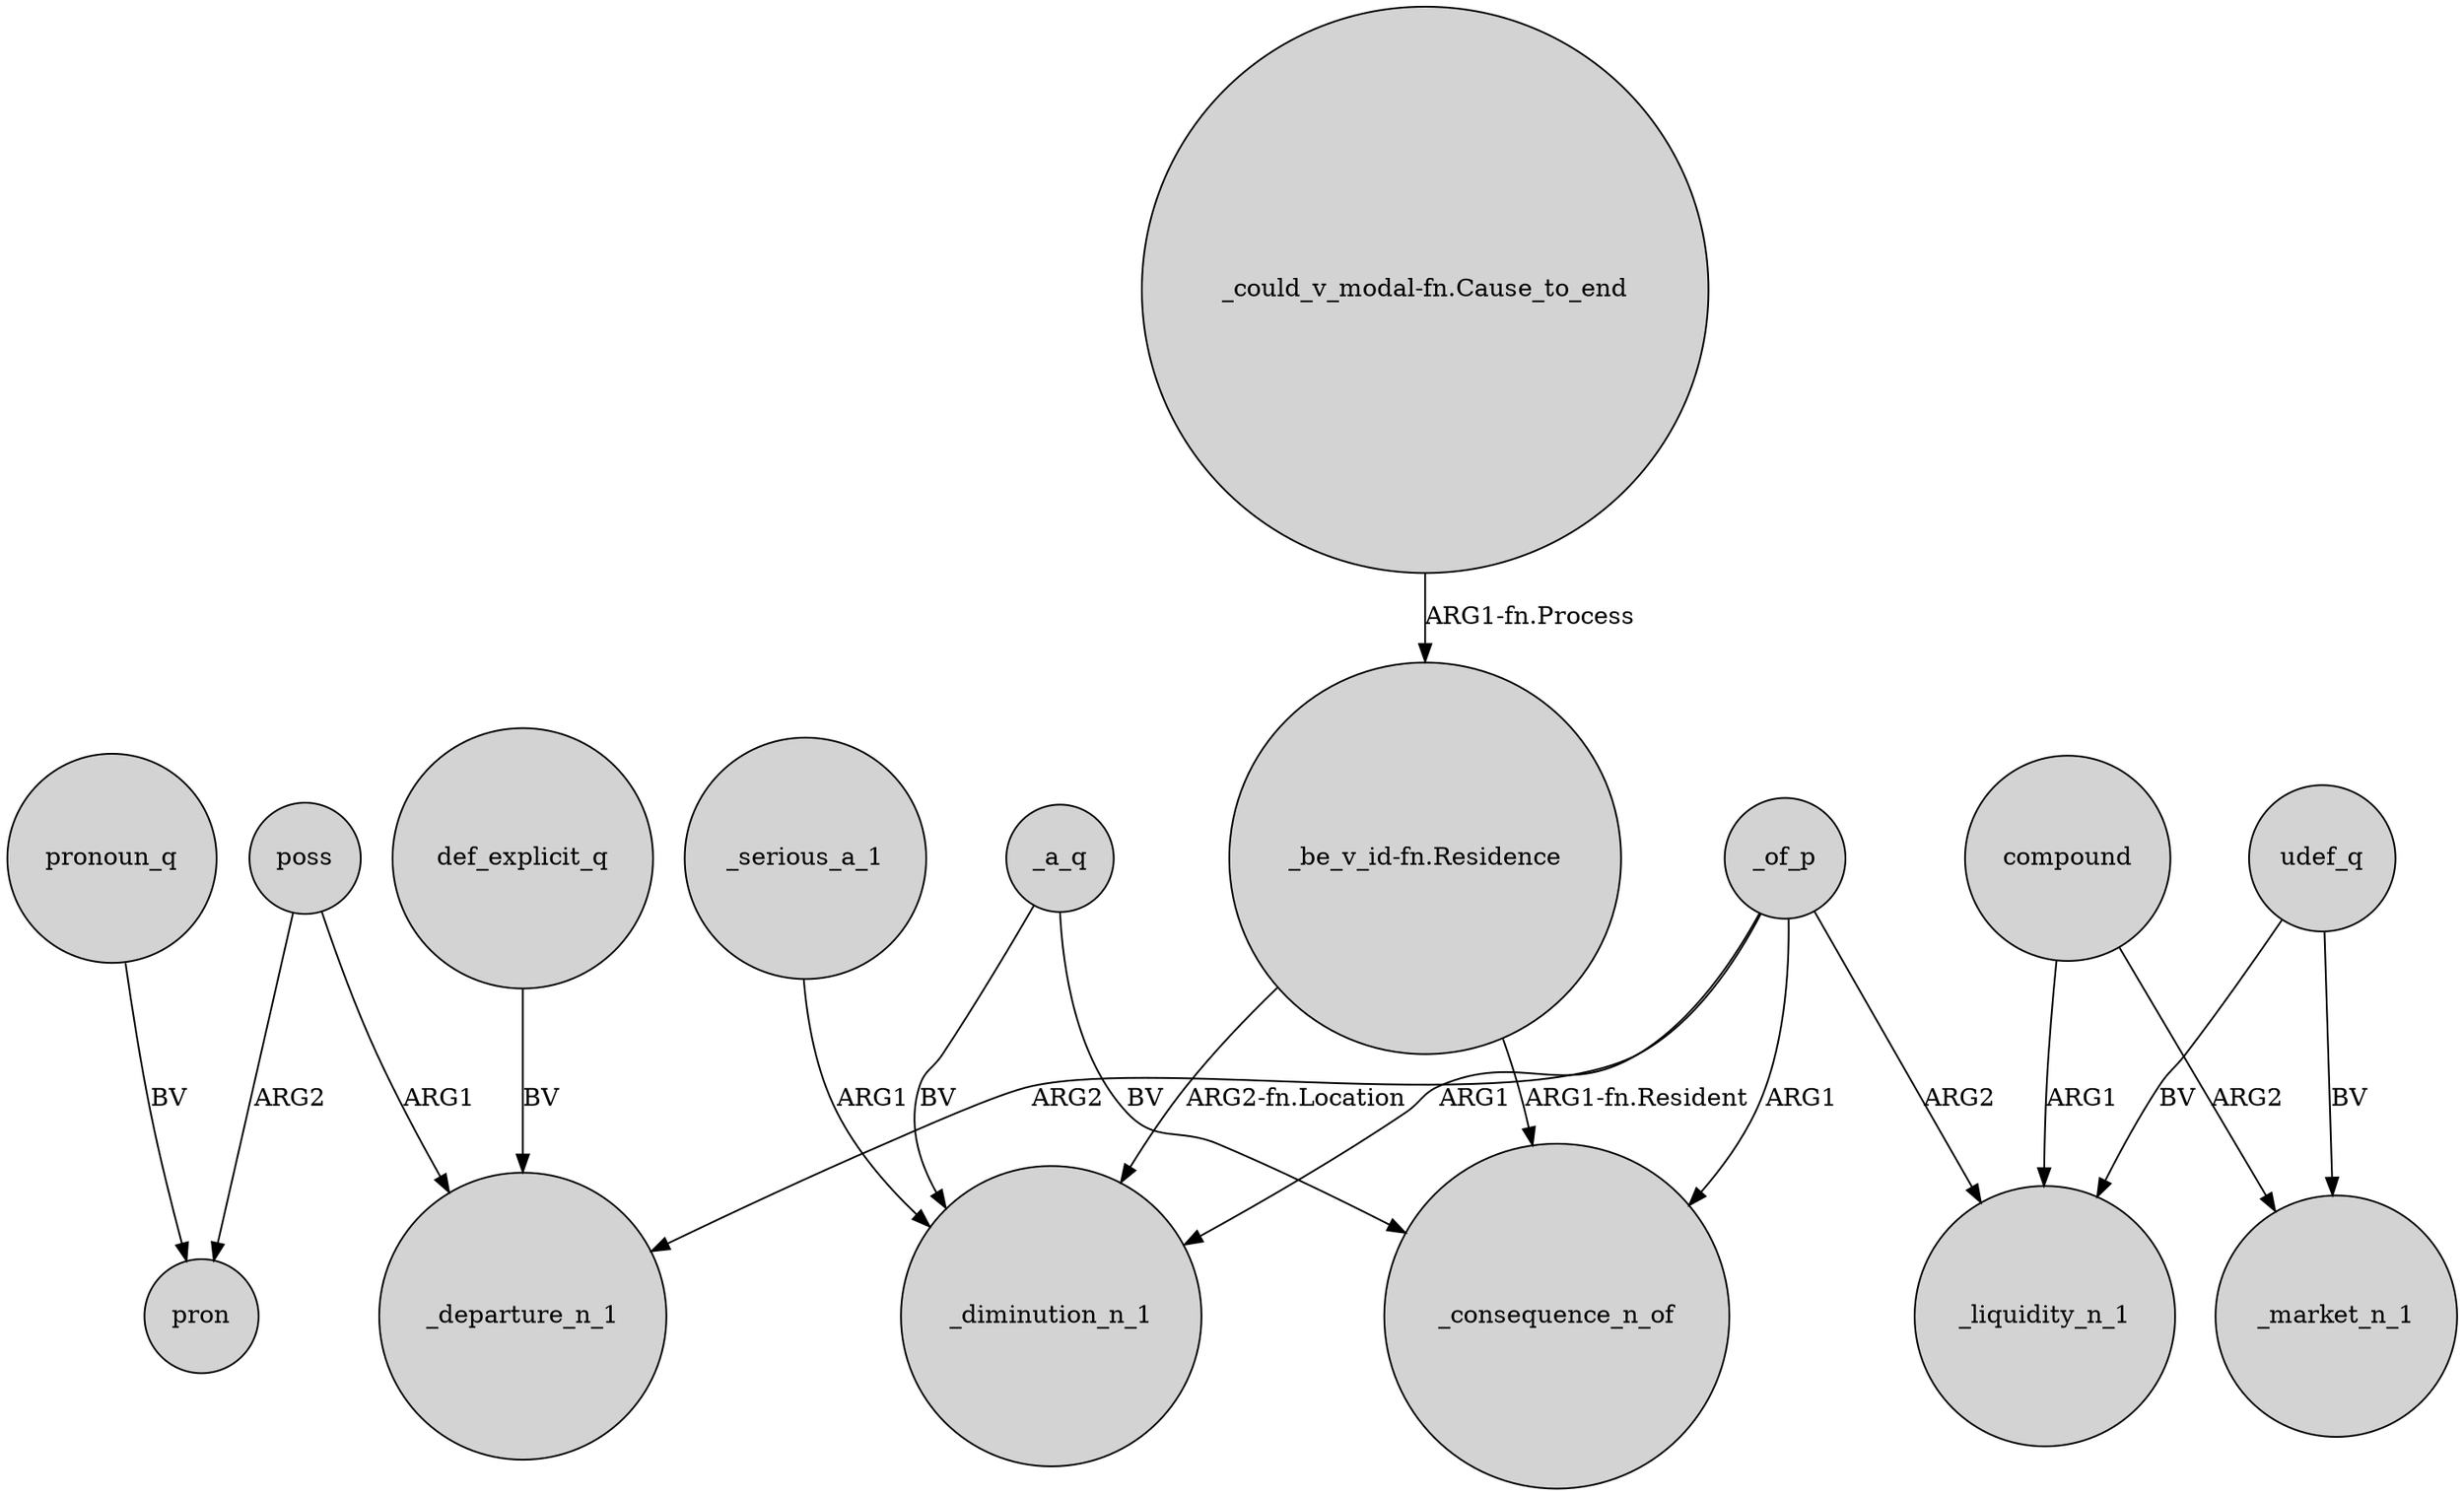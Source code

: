 digraph {
	node [shape=circle style=filled]
	_of_p -> _departure_n_1 [label=ARG2]
	udef_q -> _market_n_1 [label=BV]
	_a_q -> _consequence_n_of [label=BV]
	"_could_v_modal-fn.Cause_to_end" -> "_be_v_id-fn.Residence" [label="ARG1-fn.Process"]
	"_be_v_id-fn.Residence" -> _consequence_n_of [label="ARG1-fn.Resident"]
	poss -> _departure_n_1 [label=ARG1]
	compound -> _liquidity_n_1 [label=ARG1]
	_serious_a_1 -> _diminution_n_1 [label=ARG1]
	"_be_v_id-fn.Residence" -> _diminution_n_1 [label="ARG2-fn.Location"]
	_of_p -> _diminution_n_1 [label=ARG1]
	poss -> pron [label=ARG2]
	def_explicit_q -> _departure_n_1 [label=BV]
	_of_p -> _liquidity_n_1 [label=ARG2]
	compound -> _market_n_1 [label=ARG2]
	pronoun_q -> pron [label=BV]
	_of_p -> _consequence_n_of [label=ARG1]
	udef_q -> _liquidity_n_1 [label=BV]
	_a_q -> _diminution_n_1 [label=BV]
}
